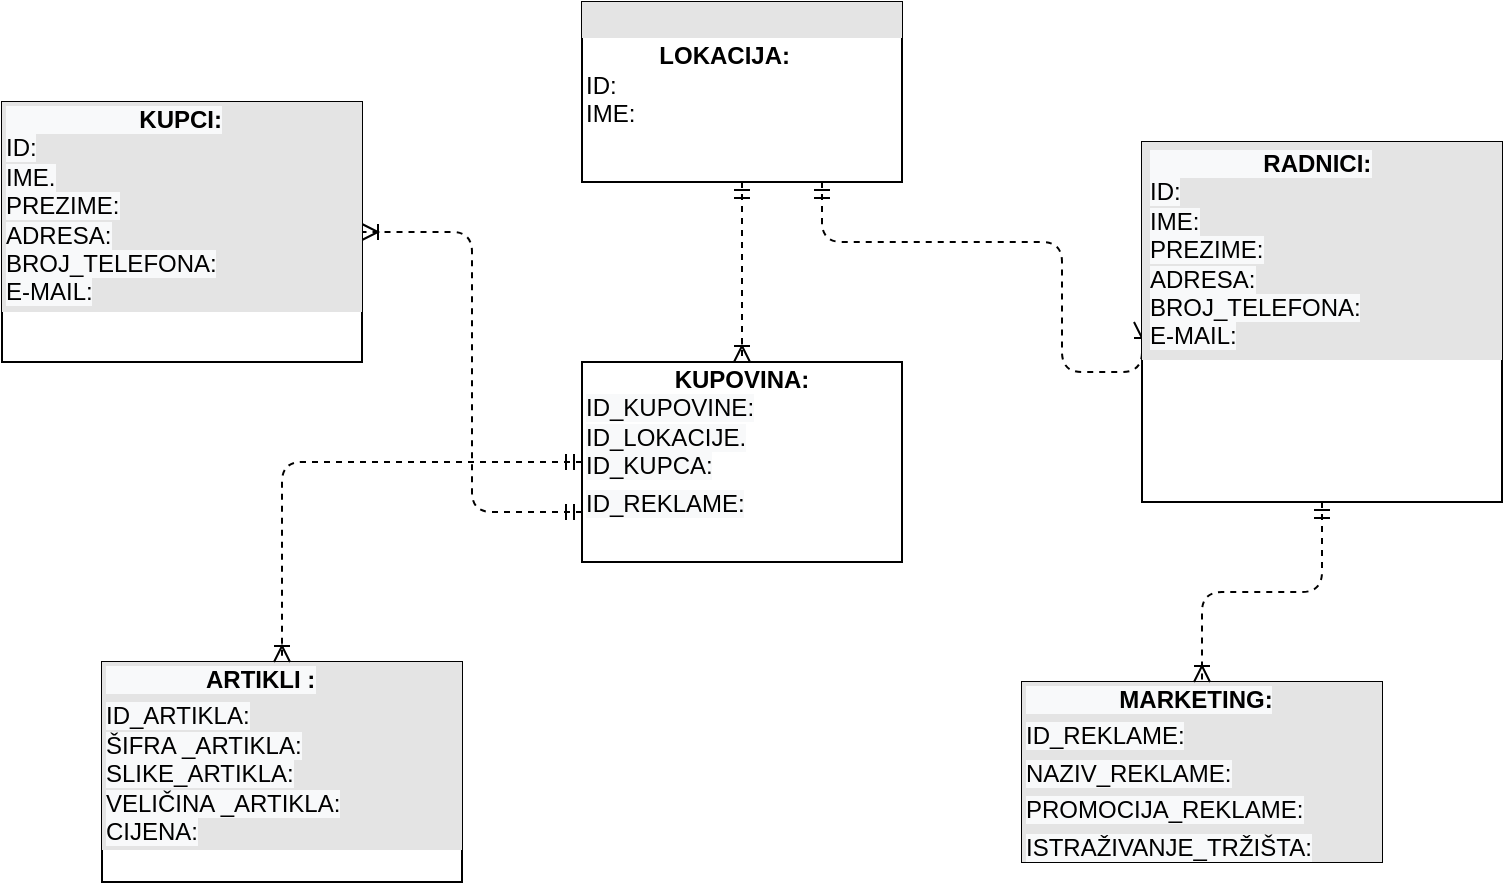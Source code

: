 <mxfile version="15.2.9" type="github">
  <diagram name="Page-1" id="2ca16b54-16f6-2749-3443-fa8db7711227">
    <mxGraphModel dx="868" dy="482" grid="1" gridSize="10" guides="1" tooltips="1" connect="1" arrows="1" fold="1" page="1" pageScale="1" pageWidth="1100" pageHeight="850" background="none" math="0" shadow="0">
      <root>
        <mxCell id="0" />
        <mxCell id="1" parent="0" />
        <mxCell id="2ed32ef02a7f4228-18" style="edgeStyle=orthogonalEdgeStyle;html=1;entryX=0.5;entryY=0;dashed=1;labelBackgroundColor=none;startArrow=ERmandOne;endArrow=ERoneToMany;fontFamily=Verdana;fontSize=12;align=left;" parent="1" source="2ed32ef02a7f4228-2" target="2ed32ef02a7f4228-8" edge="1">
          <mxGeometry relative="1" as="geometry" />
        </mxCell>
        <mxCell id="2ed32ef02a7f4228-19" style="edgeStyle=orthogonalEdgeStyle;html=1;dashed=1;labelBackgroundColor=none;startArrow=ERmandOne;endArrow=ERoneToMany;fontFamily=Verdana;fontSize=12;align=left;entryX=0;entryY=0.5;" parent="1" source="2ed32ef02a7f4228-2" target="2ed32ef02a7f4228-10" edge="1">
          <mxGeometry relative="1" as="geometry">
            <Array as="points">
              <mxPoint x="590" y="260" />
              <mxPoint x="710" y="260" />
              <mxPoint x="710" y="325" />
            </Array>
          </mxGeometry>
        </mxCell>
        <mxCell id="2ed32ef02a7f4228-2" value="&lt;div style=&quot;box-sizing: border-box ; width: 100% ; background: #e4e4e4 ; padding: 2px&quot;&gt;&lt;br&gt;&lt;/div&gt;&lt;table style=&quot;width: 100% ; font-size: 1em&quot; cellpadding=&quot;2&quot; cellspacing=&quot;0&quot;&gt;&lt;tbody&gt;&lt;tr&gt;&lt;td&gt;&lt;b style=&quot;font-family: &amp;#34;helvetica&amp;#34; ; text-align: center&quot;&gt;&amp;nbsp; &amp;nbsp; &amp;nbsp; &amp;nbsp; &amp;nbsp; &amp;nbsp;LOKACIJA:&lt;/b&gt;&lt;br style=&quot;font-family: &amp;#34;helvetica&amp;#34; ; text-align: center&quot;&gt;&lt;span style=&quot;font-family: &amp;#34;helvetica&amp;#34; ; text-align: center&quot;&gt;ID:&lt;/span&gt;&lt;br style=&quot;font-family: &amp;#34;helvetica&amp;#34; ; text-align: center&quot;&gt;&lt;span style=&quot;font-family: &amp;#34;helvetica&amp;#34; ; text-align: center&quot;&gt;IME:&lt;/span&gt;&lt;br&gt;&lt;/td&gt;&lt;td&gt;&lt;br&gt;&lt;/td&gt;&lt;/tr&gt;&lt;tr&gt;&lt;td&gt;&lt;/td&gt;&lt;td&gt;&lt;br&gt;&lt;/td&gt;&lt;/tr&gt;&lt;tr&gt;&lt;td&gt;&lt;/td&gt;&lt;td&gt;&lt;br&gt;&lt;/td&gt;&lt;/tr&gt;&lt;tr&gt;&lt;td&gt;&lt;br&gt;&lt;/td&gt;&lt;td&gt;&lt;br&gt;&lt;/td&gt;&lt;/tr&gt;&lt;tr&gt;&lt;td&gt;&lt;br&gt;&lt;/td&gt;&lt;td&gt;&lt;br&gt;&lt;/td&gt;&lt;/tr&gt;&lt;tr&gt;&lt;td&gt;&lt;br&gt;&lt;/td&gt;&lt;td&gt;&lt;br&gt;&lt;/td&gt;&lt;/tr&gt;&lt;/tbody&gt;&lt;/table&gt;" style="verticalAlign=top;align=left;overflow=fill;html=1;rounded=0;shadow=0;comic=0;labelBackgroundColor=none;strokeWidth=1;fontFamily=Verdana;fontSize=12" parent="1" vertex="1">
          <mxGeometry x="470" y="140" width="160" height="90" as="geometry" />
        </mxCell>
        <mxCell id="2ed32ef02a7f4228-22" style="edgeStyle=orthogonalEdgeStyle;html=1;exitX=0;exitY=0.75;entryX=1;entryY=0.5;dashed=1;labelBackgroundColor=none;startArrow=ERmandOne;endArrow=ERoneToMany;fontFamily=Verdana;fontSize=12;align=left;" parent="1" source="2ed32ef02a7f4228-8" target="2ed32ef02a7f4228-3" edge="1">
          <mxGeometry relative="1" as="geometry" />
        </mxCell>
        <mxCell id="2ed32ef02a7f4228-3" value="&lt;div style=&quot;box-sizing: border-box ; width: 100% ; background: #e4e4e4 ; padding: 2px&quot;&gt;&lt;b style=&quot;font-family: &amp;#34;helvetica&amp;#34; ; text-align: center ; background-color: rgb(248 , 249 , 250)&quot;&gt;&amp;nbsp; &amp;nbsp; &amp;nbsp; &amp;nbsp; &amp;nbsp; &amp;nbsp; &amp;nbsp; &amp;nbsp; &amp;nbsp; &amp;nbsp; KUPCI:&lt;br&gt;&lt;/b&gt;&lt;span style=&quot;font-family: &amp;#34;helvetica&amp;#34; ; text-align: center ; background-color: rgb(248 , 249 , 250)&quot;&gt;ID:&lt;/span&gt;&lt;br style=&quot;font-family: &amp;#34;helvetica&amp;#34; ; text-align: center ; background-color: rgb(248 , 249 , 250)&quot;&gt;&lt;span style=&quot;font-family: &amp;#34;helvetica&amp;#34; ; text-align: center ; background-color: rgb(248 , 249 , 250)&quot;&gt;IME.&lt;/span&gt;&lt;br style=&quot;font-family: &amp;#34;helvetica&amp;#34; ; text-align: center ; background-color: rgb(248 , 249 , 250)&quot;&gt;&lt;span style=&quot;font-family: &amp;#34;helvetica&amp;#34; ; text-align: center ; background-color: rgb(248 , 249 , 250)&quot;&gt;PREZIME:&lt;/span&gt;&lt;br style=&quot;font-family: &amp;#34;helvetica&amp;#34; ; text-align: center ; background-color: rgb(248 , 249 , 250)&quot;&gt;&lt;span style=&quot;font-family: &amp;#34;helvetica&amp;#34; ; text-align: center ; background-color: rgb(248 , 249 , 250)&quot;&gt;ADRESA:&lt;/span&gt;&lt;br style=&quot;font-family: &amp;#34;helvetica&amp;#34; ; text-align: center ; background-color: rgb(248 , 249 , 250)&quot;&gt;&lt;span style=&quot;font-family: &amp;#34;helvetica&amp;#34; ; text-align: center ; background-color: rgb(248 , 249 , 250)&quot;&gt;BROJ_TELEFONA:&lt;/span&gt;&lt;br style=&quot;font-family: &amp;#34;helvetica&amp;#34; ; text-align: center ; background-color: rgb(248 , 249 , 250)&quot;&gt;&lt;span style=&quot;font-family: &amp;#34;helvetica&amp;#34; ; text-align: center ; background-color: rgb(248 , 249 , 250)&quot;&gt;E-MAIL:&lt;/span&gt;&lt;br&gt;&lt;/div&gt;" style="verticalAlign=top;align=left;overflow=fill;html=1;rounded=0;shadow=0;comic=0;labelBackgroundColor=none;strokeWidth=1;fontFamily=Verdana;fontSize=12" parent="1" vertex="1">
          <mxGeometry x="180" y="190" width="180" height="130" as="geometry" />
        </mxCell>
        <mxCell id="2ed32ef02a7f4228-7" value="&lt;div style=&quot;box-sizing: border-box ; width: 100% ; background: #e4e4e4 ; padding: 2px&quot;&gt;&lt;span style=&quot;font-family: &amp;#34;helvetica&amp;#34; ; text-align: center ; background-color: rgb(248 , 249 , 250)&quot;&gt;&lt;b&gt;&amp;nbsp; &amp;nbsp; &amp;nbsp; &amp;nbsp; &amp;nbsp; &amp;nbsp; &amp;nbsp; &amp;nbsp;ARTIKLI :&lt;/b&gt;&lt;/span&gt;&lt;/div&gt;&lt;div style=&quot;box-sizing: border-box ; width: 100% ; background: #e4e4e4 ; padding: 2px&quot;&gt;&lt;span style=&quot;font-family: &amp;#34;helvetica&amp;#34; ; text-align: center ; background-color: rgb(248 , 249 , 250)&quot;&gt;ID_ARTIKLA:&lt;/span&gt;&lt;br style=&quot;font-family: &amp;#34;helvetica&amp;#34; ; text-align: center ; background-color: rgb(248 , 249 , 250)&quot;&gt;&lt;span style=&quot;font-family: &amp;#34;helvetica&amp;#34; ; text-align: center ; background-color: rgb(248 , 249 , 250)&quot;&gt;ŠIFRA _ARTIKLA:&lt;/span&gt;&lt;br style=&quot;font-family: &amp;#34;helvetica&amp;#34; ; text-align: center ; background-color: rgb(248 , 249 , 250)&quot;&gt;&lt;span style=&quot;font-family: &amp;#34;helvetica&amp;#34; ; text-align: center ; background-color: rgb(248 , 249 , 250)&quot;&gt;SLIKE_ARTIKLA:&lt;/span&gt;&lt;br style=&quot;font-family: &amp;#34;helvetica&amp;#34; ; text-align: center ; background-color: rgb(248 , 249 , 250)&quot;&gt;&lt;span style=&quot;font-family: &amp;#34;helvetica&amp;#34; ; text-align: center ; background-color: rgb(248 , 249 , 250)&quot;&gt;VELIČINA _ARTIKLA:&lt;/span&gt;&lt;br style=&quot;font-family: &amp;#34;helvetica&amp;#34; ; text-align: center ; background-color: rgb(248 , 249 , 250)&quot;&gt;&lt;span style=&quot;font-family: &amp;#34;helvetica&amp;#34; ; text-align: center ; background-color: rgb(248 , 249 , 250)&quot;&gt;CIJENA:&lt;/span&gt;&lt;br&gt;&lt;/div&gt;" style="verticalAlign=top;align=left;overflow=fill;html=1;rounded=0;shadow=0;comic=0;labelBackgroundColor=none;strokeWidth=1;fontFamily=Verdana;fontSize=12" parent="1" vertex="1">
          <mxGeometry x="230" y="470" width="180" height="110" as="geometry" />
        </mxCell>
        <mxCell id="2ed32ef02a7f4228-17" style="edgeStyle=orthogonalEdgeStyle;html=1;entryX=0.5;entryY=0;labelBackgroundColor=none;startArrow=ERmandOne;endArrow=ERoneToMany;fontFamily=Verdana;fontSize=12;align=left;dashed=1;" parent="1" source="2ed32ef02a7f4228-8" target="2ed32ef02a7f4228-7" edge="1">
          <mxGeometry relative="1" as="geometry" />
        </mxCell>
        <mxCell id="2ed32ef02a7f4228-8" value="&lt;div style=&quot;box-sizing: border-box ; width: 100% ; padding: 2px&quot;&gt;&lt;div style=&quot;text-align: center&quot;&gt;&lt;font face=&quot;helvetica&quot;&gt;&lt;b&gt;KUPOVINA:&lt;/b&gt;&lt;/font&gt;&lt;/div&gt;&lt;span style=&quot;background-color: rgb(248 , 249 , 250) ; font-family: &amp;#34;helvetica&amp;#34; ; text-align: center&quot;&gt;ID_KUPOVINE:&lt;/span&gt;&lt;br style=&quot;font-family: &amp;#34;helvetica&amp;#34; ; text-align: center ; background-color: rgb(248 , 249 , 250)&quot;&gt;&lt;span style=&quot;background-color: rgb(248 , 249 , 250) ; font-family: &amp;#34;helvetica&amp;#34; ; text-align: center&quot;&gt;ID_LOKACIJE.&lt;/span&gt;&lt;br style=&quot;font-family: &amp;#34;helvetica&amp;#34; ; text-align: center ; background-color: rgb(248 , 249 , 250)&quot;&gt;&lt;span style=&quot;background-color: rgb(248 , 249 , 250) ; font-family: &amp;#34;helvetica&amp;#34; ; text-align: center&quot;&gt;ID_KUPCA:&lt;/span&gt;&lt;br&gt;&lt;/div&gt;&lt;div style=&quot;box-sizing: border-box ; width: 100% ; padding: 2px&quot;&gt;&lt;span style=&quot;background-color: rgb(248 , 249 , 250) ; font-family: &amp;#34;helvetica&amp;#34; ; text-align: center&quot;&gt;ID_REKLAME:&lt;/span&gt;&lt;/div&gt;" style="verticalAlign=top;align=left;overflow=fill;html=1;rounded=0;shadow=0;comic=0;labelBackgroundColor=none;strokeWidth=1;fontFamily=Verdana;fontSize=12" parent="1" vertex="1">
          <mxGeometry x="470" y="320" width="160" height="100" as="geometry" />
        </mxCell>
        <mxCell id="2ed32ef02a7f4228-9" value="&lt;div style=&quot;box-sizing: border-box ; width: 100% ; background: #e4e4e4 ; padding: 2px&quot;&gt;&lt;b style=&quot;font-family: &amp;#34;helvetica&amp;#34; ; text-align: center ; background-color: rgb(248 , 249 , 250)&quot;&gt;&amp;nbsp; &amp;nbsp; &amp;nbsp; &amp;nbsp; &amp;nbsp; &amp;nbsp; &amp;nbsp; MARKETING:&lt;/b&gt;&lt;br&gt;&lt;/div&gt;&lt;div style=&quot;box-sizing: border-box ; width: 100% ; background: #e4e4e4 ; padding: 2px&quot;&gt;&lt;span style=&quot;font-family: &amp;#34;helvetica&amp;#34; ; text-align: center ; background-color: rgb(248 , 249 , 250)&quot;&gt;ID_REKLAME:&lt;/span&gt;&lt;/div&gt;&lt;div style=&quot;box-sizing: border-box ; width: 100% ; background: #e4e4e4 ; padding: 2px&quot;&gt;&lt;span style=&quot;font-family: &amp;#34;helvetica&amp;#34; ; text-align: center ; background-color: rgb(248 , 249 , 250)&quot;&gt;NAZIV_REKLAME:&lt;/span&gt;&lt;/div&gt;&lt;div style=&quot;box-sizing: border-box ; width: 100% ; background: #e4e4e4 ; padding: 2px&quot;&gt;&lt;span style=&quot;font-family: &amp;#34;helvetica&amp;#34; ; text-align: center ; background-color: rgb(248 , 249 , 250)&quot;&gt;PROMOCIJA_REKLAME:&lt;/span&gt;&lt;/div&gt;&lt;div style=&quot;box-sizing: border-box ; width: 100% ; background: #e4e4e4 ; padding: 2px&quot;&gt;&lt;span style=&quot;font-family: &amp;#34;helvetica&amp;#34; ; text-align: center ; background-color: rgb(248 , 249 , 250)&quot;&gt;ISTRAŽIVANJE_TRŽIŠTA:&lt;/span&gt;&lt;/div&gt;" style="verticalAlign=top;align=left;overflow=fill;html=1;rounded=0;shadow=0;comic=0;labelBackgroundColor=none;strokeWidth=1;fontFamily=Verdana;fontSize=12" parent="1" vertex="1">
          <mxGeometry x="690" y="480" width="180" height="90" as="geometry" />
        </mxCell>
        <mxCell id="2ed32ef02a7f4228-21" style="edgeStyle=orthogonalEdgeStyle;html=1;entryX=0.5;entryY=0;dashed=1;labelBackgroundColor=none;startArrow=ERmandOne;endArrow=ERoneToMany;fontFamily=Verdana;fontSize=12;align=left;" parent="1" source="2ed32ef02a7f4228-10" target="2ed32ef02a7f4228-9" edge="1">
          <mxGeometry relative="1" as="geometry" />
        </mxCell>
        <mxCell id="2ed32ef02a7f4228-10" value="&lt;div style=&quot;box-sizing: border-box ; width: 100% ; background: #e4e4e4 ; padding: 2px&quot;&gt;&lt;div style=&quot;box-sizing: border-box ; width: 180px ; padding: 2px&quot;&gt;&lt;b style=&quot;font-family: &amp;#34;helvetica&amp;#34; ; text-align: center ; background-color: rgb(248 , 249 , 250)&quot;&gt;&amp;nbsp; &amp;nbsp; &amp;nbsp; &amp;nbsp; &amp;nbsp; &amp;nbsp; &amp;nbsp; &amp;nbsp; &amp;nbsp;RADNICI:&lt;/b&gt;&lt;br style=&quot;font-family: &amp;#34;helvetica&amp;#34; ; text-align: center ; background-color: rgb(248 , 249 , 250)&quot;&gt;&lt;span style=&quot;font-family: &amp;#34;helvetica&amp;#34; ; text-align: center ; background-color: rgb(248 , 249 , 250)&quot;&gt;ID:&lt;/span&gt;&lt;br style=&quot;font-family: &amp;#34;helvetica&amp;#34; ; text-align: center ; background-color: rgb(248 , 249 , 250)&quot;&gt;&lt;span style=&quot;font-family: &amp;#34;helvetica&amp;#34; ; text-align: center ; background-color: rgb(248 , 249 , 250)&quot;&gt;IME:&lt;/span&gt;&lt;br style=&quot;font-family: &amp;#34;helvetica&amp;#34; ; text-align: center ; background-color: rgb(248 , 249 , 250)&quot;&gt;&lt;span style=&quot;font-family: &amp;#34;helvetica&amp;#34; ; text-align: center ; background-color: rgb(248 , 249 , 250)&quot;&gt;PREZIME:&lt;/span&gt;&lt;br style=&quot;font-family: &amp;#34;helvetica&amp;#34; ; text-align: center ; background-color: rgb(248 , 249 , 250)&quot;&gt;&lt;span style=&quot;font-family: &amp;#34;helvetica&amp;#34; ; text-align: center ; background-color: rgb(248 , 249 , 250)&quot;&gt;ADRESA:&lt;/span&gt;&lt;br style=&quot;font-family: &amp;#34;helvetica&amp;#34; ; text-align: center ; background-color: rgb(248 , 249 , 250)&quot;&gt;&lt;span style=&quot;font-family: &amp;#34;helvetica&amp;#34; ; text-align: center ; background-color: rgb(248 , 249 , 250)&quot;&gt;BROJ_TELEFONA:&lt;/span&gt;&lt;br style=&quot;font-family: &amp;#34;helvetica&amp;#34; ; text-align: center ; background-color: rgb(248 , 249 , 250)&quot;&gt;&lt;span style=&quot;font-family: &amp;#34;helvetica&amp;#34; ; text-align: center ; background-color: rgb(248 , 249 , 250)&quot;&gt;E-MAIL:&lt;/span&gt;&lt;br&gt;&lt;/div&gt;&lt;/div&gt;" style="verticalAlign=top;align=left;overflow=fill;html=1;rounded=0;shadow=0;comic=0;labelBackgroundColor=none;strokeWidth=1;fontFamily=Verdana;fontSize=12" parent="1" vertex="1">
          <mxGeometry x="750" y="210" width="180" height="180" as="geometry" />
        </mxCell>
        <mxCell id="fNn8fcF4KDUf7-rLkMMT-4" style="edgeStyle=orthogonalEdgeStyle;rounded=0;orthogonalLoop=1;jettySize=auto;html=1;exitX=0.5;exitY=1;exitDx=0;exitDy=0;fontFamily=Verdana;" edge="1" parent="1" source="2ed32ef02a7f4228-10" target="2ed32ef02a7f4228-10">
          <mxGeometry relative="1" as="geometry" />
        </mxCell>
      </root>
    </mxGraphModel>
  </diagram>
</mxfile>
